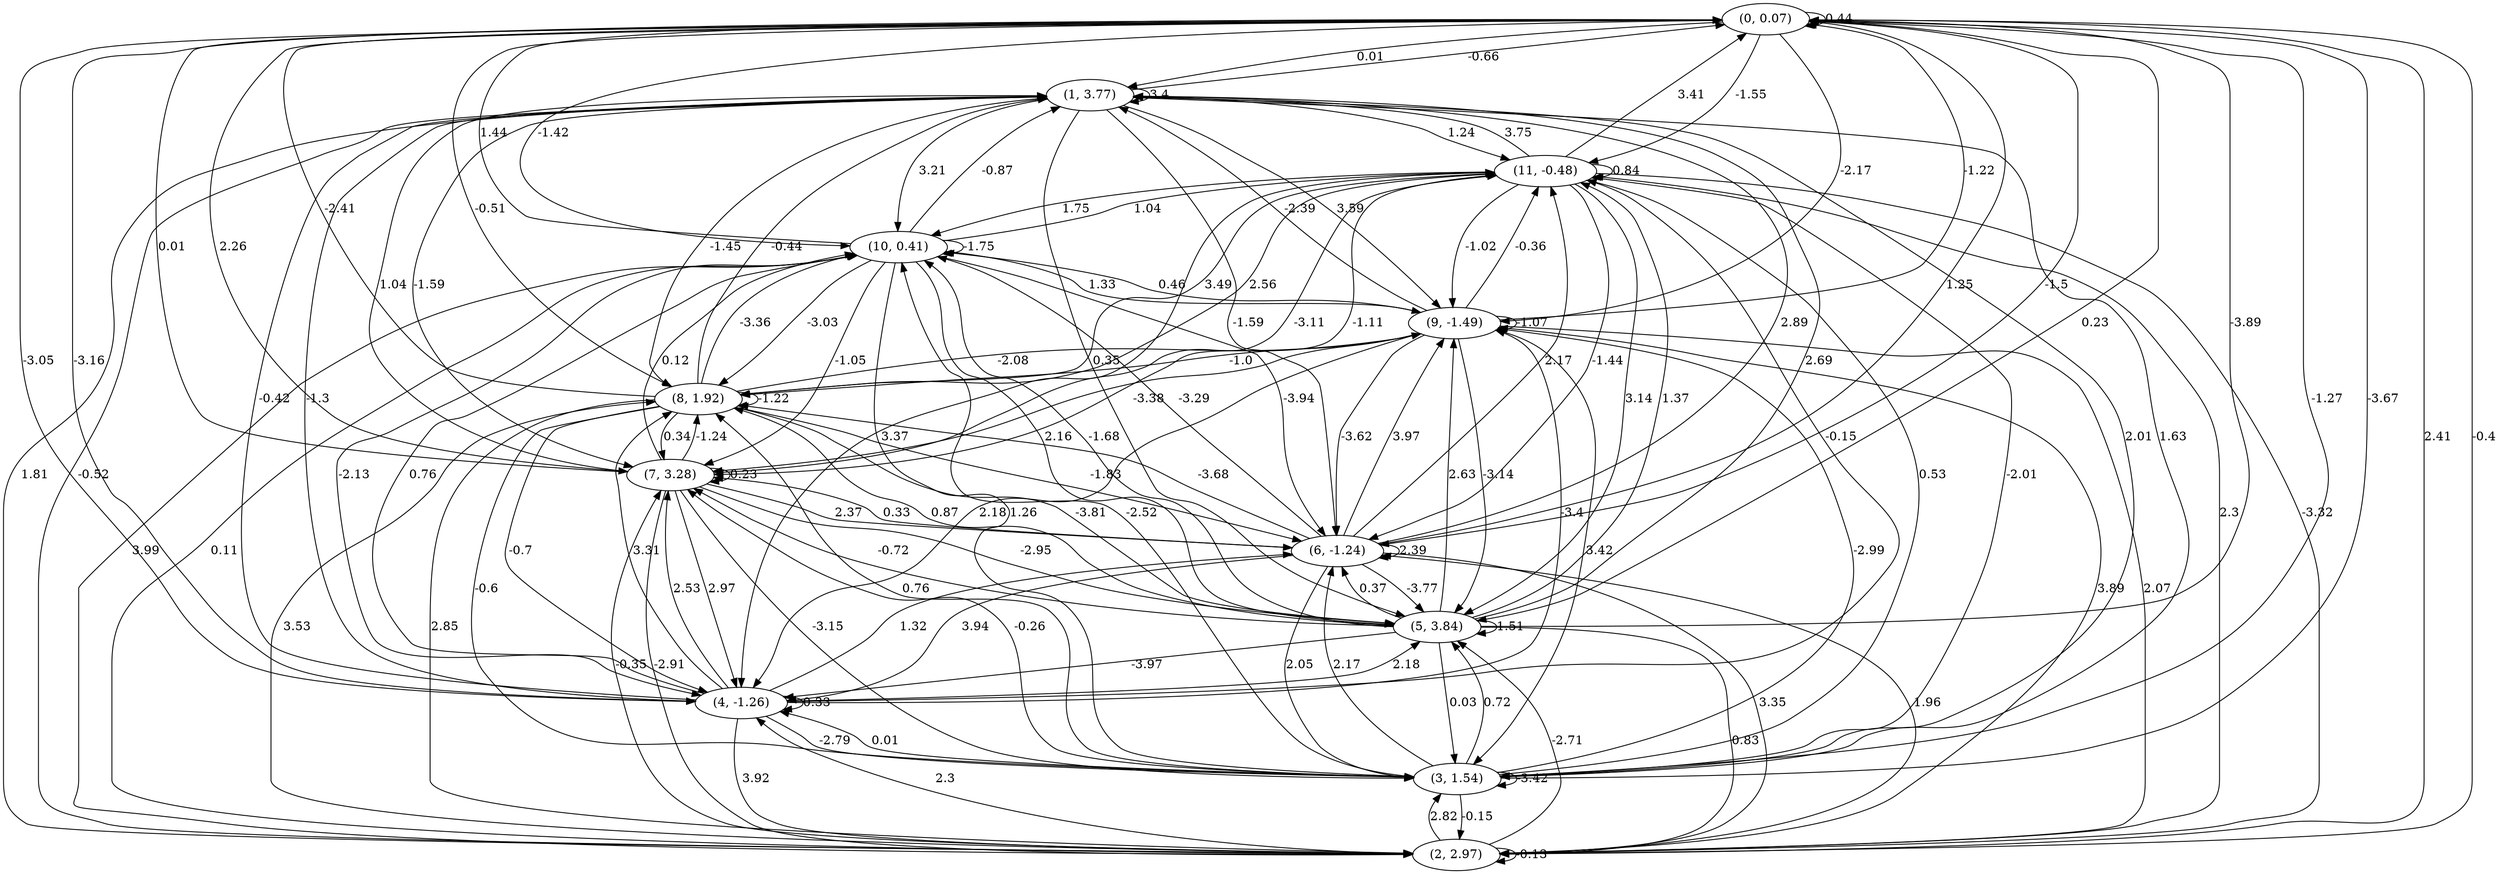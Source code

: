 digraph {
    0 [ label = "(0, 0.07)" ]
    1 [ label = "(1, 3.77)" ]
    2 [ label = "(2, 2.97)" ]
    3 [ label = "(3, 1.54)" ]
    4 [ label = "(4, -1.26)" ]
    5 [ label = "(5, 3.84)" ]
    6 [ label = "(6, -1.24)" ]
    7 [ label = "(7, 3.28)" ]
    8 [ label = "(8, 1.92)" ]
    9 [ label = "(9, -1.49)" ]
    10 [ label = "(10, 0.41)" ]
    11 [ label = "(11, -0.48)" ]
    0 -> 0 [ label = "0.44" ]
    1 -> 1 [ label = "3.4" ]
    2 -> 2 [ label = "-0.13" ]
    3 -> 3 [ label = "-3.42" ]
    4 -> 4 [ label = "0.33" ]
    5 -> 5 [ label = "1.51" ]
    6 -> 6 [ label = "2.39" ]
    7 -> 7 [ label = "0.23" ]
    8 -> 8 [ label = "-1.22" ]
    9 -> 9 [ label = "-1.07" ]
    10 -> 10 [ label = "-1.75" ]
    11 -> 11 [ label = "0.84" ]
    1 -> 0 [ label = "-0.66" ]
    2 -> 0 [ label = "-0.4" ]
    3 -> 0 [ label = "-3.67" ]
    4 -> 0 [ label = "-3.16" ]
    5 -> 0 [ label = "-3.89" ]
    6 -> 0 [ label = "1.25" ]
    7 -> 0 [ label = "0.01" ]
    8 -> 0 [ label = "-2.41" ]
    9 -> 0 [ label = "-1.22" ]
    10 -> 0 [ label = "1.44" ]
    11 -> 0 [ label = "3.41" ]
    0 -> 1 [ label = "0.01" ]
    2 -> 1 [ label = "1.81" ]
    3 -> 1 [ label = "2.01" ]
    4 -> 1 [ label = "-0.42" ]
    5 -> 1 [ label = "2.69" ]
    6 -> 1 [ label = "2.89" ]
    7 -> 1 [ label = "1.04" ]
    8 -> 1 [ label = "-0.44" ]
    9 -> 1 [ label = "-2.39" ]
    10 -> 1 [ label = "-0.87" ]
    11 -> 1 [ label = "3.75" ]
    0 -> 2 [ label = "2.41" ]
    1 -> 2 [ label = "-0.52" ]
    3 -> 2 [ label = "-0.15" ]
    4 -> 2 [ label = "3.92" ]
    5 -> 2 [ label = "0.83" ]
    6 -> 2 [ label = "3.35" ]
    7 -> 2 [ label = "-2.91" ]
    8 -> 2 [ label = "2.85" ]
    9 -> 2 [ label = "2.07" ]
    10 -> 2 [ label = "0.11" ]
    11 -> 2 [ label = "-3.32" ]
    0 -> 3 [ label = "-1.27" ]
    1 -> 3 [ label = "1.63" ]
    2 -> 3 [ label = "2.82" ]
    4 -> 3 [ label = "-2.79" ]
    5 -> 3 [ label = "0.03" ]
    6 -> 3 [ label = "2.05" ]
    7 -> 3 [ label = "-3.15" ]
    8 -> 3 [ label = "-0.6" ]
    9 -> 3 [ label = "3.42" ]
    10 -> 3 [ label = "1.26" ]
    11 -> 3 [ label = "-2.01" ]
    0 -> 4 [ label = "-3.05" ]
    1 -> 4 [ label = "-1.3" ]
    2 -> 4 [ label = "2.3" ]
    3 -> 4 [ label = "0.01" ]
    5 -> 4 [ label = "-3.97" ]
    6 -> 4 [ label = "3.94" ]
    7 -> 4 [ label = "2.97" ]
    8 -> 4 [ label = "-0.7" ]
    9 -> 4 [ label = "2.18" ]
    10 -> 4 [ label = "-2.13" ]
    11 -> 4 [ label = "3.37" ]
    0 -> 5 [ label = "0.23" ]
    1 -> 5 [ label = "0.35" ]
    2 -> 5 [ label = "-2.71" ]
    3 -> 5 [ label = "0.72" ]
    4 -> 5 [ label = "2.18" ]
    6 -> 5 [ label = "-3.77" ]
    7 -> 5 [ label = "-2.95" ]
    8 -> 5 [ label = "-3.81" ]
    9 -> 5 [ label = "-3.14" ]
    10 -> 5 [ label = "2.16" ]
    11 -> 5 [ label = "3.14" ]
    0 -> 6 [ label = "-1.5" ]
    1 -> 6 [ label = "-1.59" ]
    2 -> 6 [ label = "1.96" ]
    3 -> 6 [ label = "2.17" ]
    4 -> 6 [ label = "1.32" ]
    5 -> 6 [ label = "0.37" ]
    7 -> 6 [ label = "2.37" ]
    8 -> 6 [ label = "-1.83" ]
    9 -> 6 [ label = "-3.62" ]
    10 -> 6 [ label = "-3.94" ]
    11 -> 6 [ label = "-1.44" ]
    0 -> 7 [ label = "2.26" ]
    1 -> 7 [ label = "-1.59" ]
    2 -> 7 [ label = "-0.35" ]
    3 -> 7 [ label = "-0.26" ]
    4 -> 7 [ label = "2.53" ]
    5 -> 7 [ label = "-0.72" ]
    6 -> 7 [ label = "0.33" ]
    8 -> 7 [ label = "0.34" ]
    9 -> 7 [ label = "-3.38" ]
    10 -> 7 [ label = "-1.05" ]
    11 -> 7 [ label = "-1.11" ]
    0 -> 8 [ label = "-0.51" ]
    1 -> 8 [ label = "-1.45" ]
    2 -> 8 [ label = "3.53" ]
    3 -> 8 [ label = "0.76" ]
    4 -> 8 [ label = "3.31" ]
    5 -> 8 [ label = "0.87" ]
    6 -> 8 [ label = "-3.68" ]
    7 -> 8 [ label = "-1.24" ]
    9 -> 8 [ label = "-1.0" ]
    10 -> 8 [ label = "-3.03" ]
    11 -> 8 [ label = "3.49" ]
    0 -> 9 [ label = "-2.17" ]
    1 -> 9 [ label = "3.59" ]
    2 -> 9 [ label = "3.89" ]
    3 -> 9 [ label = "-2.99" ]
    4 -> 9 [ label = "-3.4" ]
    5 -> 9 [ label = "2.63" ]
    6 -> 9 [ label = "3.97" ]
    8 -> 9 [ label = "-2.08" ]
    10 -> 9 [ label = "1.33" ]
    11 -> 9 [ label = "-1.02" ]
    0 -> 10 [ label = "-1.42" ]
    1 -> 10 [ label = "3.21" ]
    2 -> 10 [ label = "3.99" ]
    3 -> 10 [ label = "-2.52" ]
    4 -> 10 [ label = "0.76" ]
    5 -> 10 [ label = "-1.68" ]
    6 -> 10 [ label = "-3.29" ]
    7 -> 10 [ label = "0.12" ]
    8 -> 10 [ label = "-3.36" ]
    9 -> 10 [ label = "0.46" ]
    11 -> 10 [ label = "1.75" ]
    0 -> 11 [ label = "-1.55" ]
    1 -> 11 [ label = "1.24" ]
    2 -> 11 [ label = "2.3" ]
    3 -> 11 [ label = "0.53" ]
    4 -> 11 [ label = "-0.15" ]
    5 -> 11 [ label = "1.37" ]
    6 -> 11 [ label = "2.17" ]
    7 -> 11 [ label = "-3.11" ]
    8 -> 11 [ label = "2.56" ]
    9 -> 11 [ label = "-0.36" ]
    10 -> 11 [ label = "1.04" ]
}

